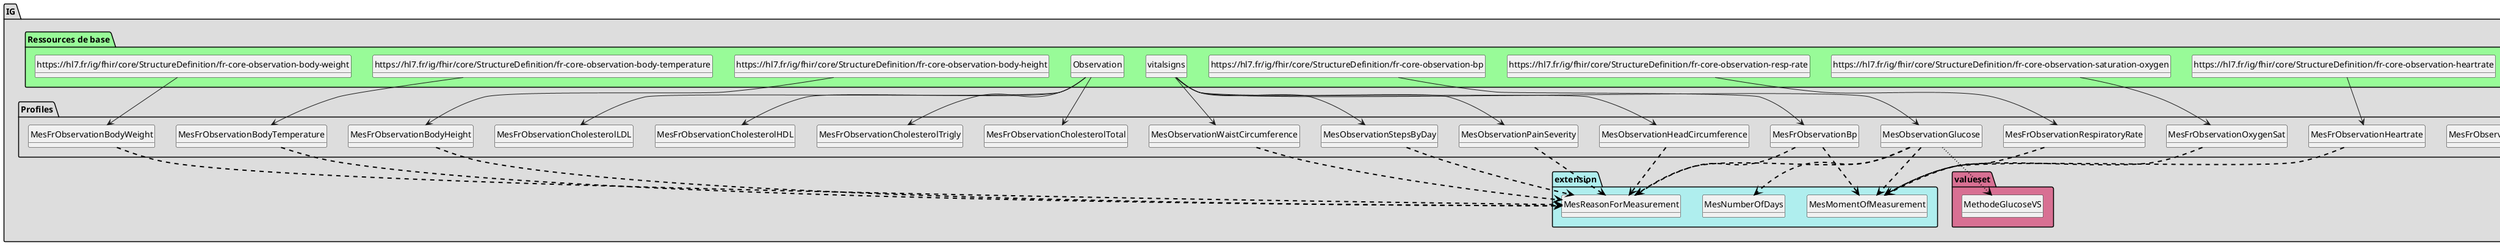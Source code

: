 @startuml
set namespaceSeparator ?
hide circle
hide class fields

package IG #DDDDDD{

     package Profiles #DDDDDD{

        class MesBundleFluxAlimentationCholesterol{

             Bundle.type => [None..None]
             Bundle.entry => [5..None]
             Bundle.entry:mes-observation-ldl => [1..1]
             Bundle.entry:mes-observation-ldl.resource => [None..None]
             Bundle.entry:mes-observation-ldl.request => [1..None]
             Bundle.entry:mes-observation-ldl.request.method => [None..None]
             Bundle.entry:mes-observation-ldl.request.url => [None..None]
             Bundle.entry:mes-observation-hdl => [1..1]
             Bundle.entry:mes-observation-hdl.resource => [None..None]
             Bundle.entry:mes-observation-hdl.request => [1..None]
             Bundle.entry:mes-observation-hdl.request.method => [None..None]
             Bundle.entry:mes-observation-hdl.request.url => [None..None]
             Bundle.entry:mes-observation-trigly => [1..1]
             Bundle.entry:mes-observation-trigly.resource => [None..None]
             Bundle.entry:mes-observation-trigly.request => [1..None]
             Bundle.entry:mes-observation-trigly.request.method => [None..None]
             Bundle.entry:mes-observation-trigly.request.url => [None..None]
             Bundle.entry:mes-observation-total => [1..1]
             Bundle.entry:mes-observation-total.resource => [None..None]
             Bundle.entry:mes-observation-total.request => [1..None]
             Bundle.entry:mes-observation-total.request.method => [None..None]
             Bundle.entry:mes-observation-total.request.url => [None..None]
             Bundle.entry:mes-diagnostic-report => [1..1]
             Bundle.entry:mes-diagnostic-report.resource => [None..None]
             Bundle.entry:mes-diagnostic-report.request => [1..None]
             Bundle.entry:mes-diagnostic-report.request.method => [None..None]
             Bundle.entry:mes-diagnostic-report.request.url => [None..None]
        } 

        class MesBundleFluxAlimentation{

             Bundle.type => [None..None]
             Bundle.entry => [1..None]
             Bundle.entry:mes-observation => [1..1]
             Bundle.entry:mes-observation.resource => [None..None]
             Bundle.entry:mes-observation.request => [1..None]
             Bundle.entry:mes-observation.request.method => [None..None]
             Bundle.entry:mes-observation.request.url => [None..None]
             Bundle.entry:mes-device => [0..1]
             Bundle.entry:mes-device.resource => [None..None]
             Bundle.entry:mes-device.request => [1..None]
             Bundle.entry:mes-device.request.method => [None..None]
             Bundle.entry:mes-device.request.url => [None..None]
        } 

        class MesCholesterolDiagnosticReport{

             DiagnosticReport.code => [None..None]
             DiagnosticReport.result => [4..None]
             DiagnosticReport.result:ldl-cholesterol => [1..1]
             DiagnosticReport.result:hdl-cholesterol => [1..1]
             DiagnosticReport.result:total-cholesterol => [1..1]
             DiagnosticReport.result:trigly-cholesterol => [1..1]
        } 

        class MesFrObservationBmi{

             Observation.meta.source => [None..None]
             Observation.dataAbsentReason.coding.system => [1..None]
             Observation.dataAbsentReason.coding.code => [1..None]
             Observation.interpretation => [None..None]
             Observation.device => [None..None]
             Observation.referenceRange.appliesTo => [None..None]
             Observation.referenceRange.appliesTo.coding.system => [1..None]
             Observation.referenceRange.appliesTo.coding.code => [1..None]
        } 

        class MesFrObservationBodyTemperature{

             Observation.meta.source => [None..None]
             Observation.extension:levelOfExertion => <&plus>[None..None]
             Observation.extension:MesReasonForMeasurement => <&plus>[0..1]
             Observation.value[x] => [None..None]
             Observation.value[x]:valueQuantity => [None..None]
             Observation.dataAbsentReason.coding.system => [1..None]
             Observation.dataAbsentReason.coding.code => [1..None]
             Observation.interpretation => [None..None]
             Observation.bodySite => [None..None]
             Observation.bodySite.coding.system => [1..None]
             Observation.bodySite.coding.code => [1..None]
             Observation.method => [None..None]
             Observation.device => [None..None]
        } 

        class MesFrObservationBodyWeight{

             Observation.meta.source => [None..None]
             Observation.extension:MesReasonForMeasurement => <&plus>[0..1]
             Observation.value[x] => [None..None]
             Observation.value[x]:valueQuantity => [None..None]
             Observation.value[x]:valueQuantity.code => [None..None]
             Observation.dataAbsentReason.coding.system => [1..None]
             Observation.dataAbsentReason.coding.code => [1..None]
             Observation.interpretation => [None..None]
             Observation.method => [None..None]
             Observation.device => [None..None]
        } 

        class MesFrObservationBodyHeight{

             Observation.meta.source => [None..None]
             Observation.extension:bodyposition => <&plus>[None..None]
             Observation.extension:MesReasonForMeasurement => <&plus>[0..1]
             Observation.value[x] => [None..None]
             Observation.value[x]:valueQuantity => [None..None]
             Observation.dataAbsentReason.coding.system => [1..None]
             Observation.dataAbsentReason.coding.code => [1..None]
             Observation.interpretation => [None..None]
             Observation.method => [None..None]
             Observation.device => [None..None]
        } 

        class MesFrObservationBp{

             Observation.meta.source => [None..None]
             Observation.extension:MesReasonForMeasurement => <&plus>[0..1]
             Observation.extension:MesMomentOfMeasurement => <&plus>[0..1]
             Observation.category:VSCat => [None..None]
             Observation.category:VSCat.coding.display => [None..None]
             Observation.subject => [None..None]
             Observation.effective[x] => [None..None]
             Observation.interpretation => [None..None]
             Observation.bodySite => [None..None]
             Observation.bodySite.coding.system => [1..None]
             Observation.bodySite.coding.code => [1..None]
             Observation.method => [None..None]
             Observation.device => [None..None]
             Observation.referenceRange.appliesTo => [None..None]
             Observation.referenceRange.appliesTo.coding.system => [1..None]
             Observation.referenceRange.appliesTo.coding.code => [1..None]
        } 

        class MesFrObservationHeartrate{

             Observation.meta.source => [None..None]
             Observation.extension:levelOfExertion => <&plus>[None..None]
             Observation.extension:bodyPosition => <&plus>[None..None]
             Observation.extension:MesMomentOfMeasurement => <&plus>[0..1]
             Observation.dataAbsentReason.coding.system => [1..None]
             Observation.dataAbsentReason.coding.code => [1..None]
             Observation.interpretation => [None..None]
             Observation.method => [None..None]
             Observation.device => [None..None]
             Observation.referenceRange.appliesTo => [None..None]
             Observation.referenceRange.appliesTo.coding.system => [1..None]
             Observation.referenceRange.appliesTo.coding.code => [1..None]
        } 

        class MesFrObservationOxygenSat{

             Observation.meta.source => [None..None]
             Observation.extension:MesMomentOfMeasurement => <&plus>[0..1]
             Observation.category:VSCat => [None..None]
             Observation.category:VSCat.coding.display => [None..None]
             Observation.method => [None..None]
             Observation.method.coding.system => [1..None]
             Observation.method.coding.code => [1..None]
             Observation.device => [None..None]
        } 

        class MesFrObservationRespiratoryRate{

             Observation => [None..None]
             Observation.meta.source => [None..None]
             Observation.extension:MesMomentOfMeasurement => <&plus>[0..1]
             Observation.category:VSCat => [None..None]
             Observation.category:VSCat.coding.display => [None..None]
             Observation.device => [None..None]
        } 

        class MesFrObservationCholesterolHDL{

             Observation.code => [None..None]
             Observation.value[x] => [None..None]
             Observation.value[x].value => [1..None]
             Observation.value[x].unit => [1..None]
             Observation.value[x].system => [None..None]
             Observation.value[x].code => [1..None]
             Observation.dataAbsentReason.coding.system => [1..None]
             Observation.dataAbsentReason.coding.code => [1..None]
             Observation.referenceRange => [1..1]
             Observation.referenceRange.low => [1..None]
             Observation.referenceRange.high => [None..0]
             Observation.referenceRange.type => [None..0]
             Observation.referenceRange.appliesTo => [None..0]
             Observation.referenceRange.age => [None..0]
             Observation.hasMember => [None..0]
             Observation.derivedFrom => [None..0]
        } 

        class MesFrObservationCholesterolLDL{

             Observation.code => [None..None]
             Observation.value[x] => [None..None]
             Observation.value[x].value => [1..None]
             Observation.value[x].unit => [1..None]
             Observation.value[x].system => [None..None]
             Observation.value[x].code => [1..None]
             Observation.dataAbsentReason.coding.system => [1..None]
             Observation.dataAbsentReason.coding.code => [1..None]
             Observation.referenceRange => [1..1]
             Observation.referenceRange.low => [None..0]
             Observation.referenceRange.high => [1..None]
             Observation.referenceRange.type => [None..0]
             Observation.referenceRange.appliesTo => [None..0]
             Observation.referenceRange.age => [None..0]
             Observation.hasMember => [None..0]
             Observation.derivedFrom => [None..0]
        } 

        class MesFrObservationCholesterolTotal{

             Observation.code => [None..None]
             Observation.value[x] => [None..None]
             Observation.value[x].value => [1..None]
             Observation.value[x].unit => [1..None]
             Observation.value[x].system => [None..None]
             Observation.value[x].code => [1..None]
             Observation.dataAbsentReason.coding.system => [1..None]
             Observation.dataAbsentReason.coding.code => [1..None]
             Observation.referenceRange => [1..1]
             Observation.referenceRange.high => [1..None]
             Observation.referenceRange.type => [None..0]
             Observation.referenceRange.appliesTo => [None..0]
             Observation.referenceRange.age => [None..0]
             Observation.hasMember => [None..0]
             Observation.derivedFrom => [None..0]
        } 

        class MesFrObservationCholesterolTrigly{

             Observation.code => [None..None]
             Observation.value[x] => [None..None]
             Observation.value[x].value => [1..None]
             Observation.value[x].unit => [1..None]
             Observation.value[x].system => [None..None]
             Observation.value[x].code => [1..None]
             Observation.dataAbsentReason.coding.system => [1..None]
             Observation.dataAbsentReason.coding.code => [1..None]
             Observation.referenceRange => [1..1]
             Observation.referenceRange.high => [1..None]
             Observation.referenceRange.type => [None..0]
             Observation.referenceRange.appliesTo => [None..0]
             Observation.referenceRange.age => [None..0]
             Observation.hasMember => [None..0]
             Observation.derivedFrom => [None..0]
        } 

        class MesObservationGlucose{

             Observation.meta.source => [None..None]
             Observation.extension:supportingInfo => <&plus>[0..1]
             Observation.extension:MesReasonForMeasurement => <&plus>[0..1]
             Observation.extension:MesMomentOfMeasurement => <&plus>[0..1]
             Observation.extension:MesMomentOfMeasurement.value[x] => <&plus>[None..None]
             Observation.extension:MesNumberOfDays => <&plus>[0..1]
             Observation.category:VSCat => [None..None]
             Observation.category:VSCat.coding.display => [None..None]
             Observation.code => [None..None]
             Observation.code.coding.system => [1..None]
             Observation.code.coding.code => [1..None]
             Observation.subject => [None..None]
             Observation.encounter => [None..None]
             Observation.effective[x] => [None..None]
             Observation.performer => [None..None]
             Observation.value[x] => [None..None]
             Observation.value[x].value => [None..None]
             Observation.value[x].system => [1..None]
             Observation.value[x].code => [1..None]
             Observation.dataAbsentReason.coding.system => [1..None]
             Observation.dataAbsentReason.coding.code => [1..None]
             Observation.method => [None..None]
             Observation.device => [None..None]
             Observation.referenceRange.appliesTo => [None..None]
             Observation.referenceRange.appliesTo.coding.system => [1..None]
             Observation.referenceRange.appliesTo.coding.code => [1..None]
        } 

        class MesObservationHeadCircumference{

             Observation.meta.source => [None..None]
             Observation.extension:supportingInfo => <&plus>[0..1]
             Observation.extension:MesReasonForMeasurement => <&plus>[0..1]
             Observation.code.coding => [1..None]
             Observation.code.coding:headCircumCode => [1..1]
             Observation.subject => [None..None]
             Observation.encounter => [None..None]
             Observation.performer => [None..None]
             Observation.value[x] => [None..None]
             Observation.value[x].value => [1..None]
             Observation.value[x].unit => [None..None]
             Observation.value[x].system => [None..None]
             Observation.value[x].code => [1..None]
             Observation.device => [None..None]
        } 

        class MesObservationPainSeverity{

             Observation.meta.source => [None..None]
             Observation.extension:supportingInfo => <&plus>[0..1]
             Observation.extension:MesReasonForMeasurement => <&plus>[0..1]
             Observation.category:VSCat => [None..None]
             Observation.category:VSCat.coding.display => [None..None]
             Observation.code.coding => [1..None]
             Observation.code.coding:painServerCode => [1..1]
             Observation.effective[x] => [None..None]
             Observation.value[x] => [None..None]
             Observation.value[x].unit => [1..None]
             Observation.value[x].system => [None..None]
             Observation.value[x].code => [1..None]
             Observation.dataAbsentReason.coding.system => [1..None]
             Observation.dataAbsentReason.coding.code => [1..None]
             Observation.bodySite => [None..None]
             Observation.method => [None..None]
             Observation.device => [None..None]
        } 

        class MesObservationStepsByDay{

             Observation.meta.source => [None..None]
             Observation.extension:supportingInfo => <&plus>[0..1]
             Observation.extension:MesReasonForMeasurement => <&plus>[0..1]
             Observation.code.coding => [1..None]
             Observation.code.coding:stepsBDCode => [1..1]
             Observation.subject => [None..None]
             Observation.encounter => [None..None]
             Observation.performer => [None..None]
             Observation.value[x] => [None..None]
             Observation.value[x].unit => [1..None]
             Observation.value[x].system => [1..None]
             Observation.value[x].code => [1..None]
             Observation.dataAbsentReason.coding.system => [1..None]
             Observation.dataAbsentReason.coding.code => [1..None]
             Observation.method => [None..None]
             Observation.device => [None..None]
        } 

        class MesObservationWaistCircumference{

             Observation.meta.source => [None..None]
             Observation.extension:supportingInfo => <&plus>[0..1]
             Observation.extension:MesReasonForMeasurement => <&plus>[0..1]
             Observation.code.coding => [1..None]
             Observation.code.coding:waistCircumCode => [1..1]
             Observation.subject => [None..None]
             Observation.encounter => [None..None]
             Observation.performer => [None..None]
             Observation.value[x] => [None..None]
             Observation.value[x].system => [1..None]
             Observation.value[x].code => [1..None]
             Observation.dataAbsentReason.coding.system => [1..None]
             Observation.dataAbsentReason.coding.code => [1..None]
             Observation.device => [None..None]
         }

     }
     package extension #paleturquoise {

     MesFrObservationBodyTemperature -[#black,dashed,thickness=2]-> MesReasonForMeasurement
     MesFrObservationBodyWeight -[#black,dashed,thickness=2]-> MesReasonForMeasurement
     MesFrObservationBodyHeight -[#black,dashed,thickness=2]-> MesReasonForMeasurement
     MesFrObservationBp -[#black,dashed,thickness=2]-> MesReasonForMeasurement
     MesFrObservationBp -[#black,dashed,thickness=2]-> MesMomentOfMeasurement
     MesFrObservationHeartrate -[#black,dashed,thickness=2]-> MesMomentOfMeasurement
     MesFrObservationOxygenSat -[#black,dashed,thickness=2]-> MesMomentOfMeasurement
     MesFrObservationRespiratoryRate -[#black,dashed,thickness=2]-> MesMomentOfMeasurement
     MesObservationGlucose -[#black,dashed,thickness=2]-> MesReasonForMeasurement
     MesObservationGlucose -[#black,dashed,thickness=2]-> MesMomentOfMeasurement
     MesObservationGlucose -[#black,dashed,thickness=2]-> MesNumberOfDays
     MesObservationHeadCircumference -[#black,dashed,thickness=2]-> MesReasonForMeasurement
     MesObservationPainSeverity -[#black,dashed,thickness=2]-> MesReasonForMeasurement
     MesObservationStepsByDay -[#black,dashed,thickness=2]-> MesReasonForMeasurement
     MesObservationWaistCircumference -[#black,dashed,thickness=2]-> MesReasonForMeasurement

        class MesMomentOfMeasurement{

          Extension.extension => [None..0]
          Extension.url => [None..None]
          Extension.value[x] => [None..None]
          Extension.value[x].coding => [None..1]
          Extension.value[x].coding.system => [1..None]
          Extension.value[x].coding.code => [1..None]
        } 
        class MesNumberOfDays{

          Extension.extension => [None..0]
          Extension.url => [None..None]
          Extension.value[x] => [None..None]
        } 
        class MesReasonForMeasurement{

          Extension.extension => [None..0]
          Extension.url => [None..None]
          Extension.value[x] => [None..None]
         }
     }
     package valueset #PaleVioletRed{

        class MethodeGlucoseVS  

     MesObservationGlucose -[#black,dotted,thickness=2]-> MethodeGlucoseVS
       }

package "Ressources de base" #palegreen {

 class "Bundle" as  class94c51f19c37f96ed231f5a0ae512b2a8 

    class94c51f19c37f96ed231f5a0ae512b2a8 --> MesBundleFluxAlimentationCholesterol

 class "Bundle" as  class94c51f19c37f96ed231f5a0ae512b2a8 

    class94c51f19c37f96ed231f5a0ae512b2a8 --> MesBundleFluxAlimentation

 class "DiagnosticReport" as  class4a13057f4409624a283d7471c591d19e 

    class4a13057f4409624a283d7471c591d19e --> MesCholesterolDiagnosticReport

 class "https://hl7.fr/ig/fhir/core/StructureDefinition/fr-core-observation-bmi" as  class4b43d46c025adbdf652998cf707e8583 

    class4b43d46c025adbdf652998cf707e8583 --> MesFrObservationBmi

 class "https://hl7.fr/ig/fhir/core/StructureDefinition/fr-core-observation-body-temperature" as  classa4e4b887f7805f0cdd7edd1ed3ba7199 

    classa4e4b887f7805f0cdd7edd1ed3ba7199 --> MesFrObservationBodyTemperature

 class "https://hl7.fr/ig/fhir/core/StructureDefinition/fr-core-observation-body-weight" as  classc8b21e89ab62ff3d9818309cab0e5443 

    classc8b21e89ab62ff3d9818309cab0e5443 --> MesFrObservationBodyWeight

 class "https://hl7.fr/ig/fhir/core/StructureDefinition/fr-core-observation-body-height" as  classa7b24c74714e989353d398afa73cd810 

    classa7b24c74714e989353d398afa73cd810 --> MesFrObservationBodyHeight

 class "https://hl7.fr/ig/fhir/core/StructureDefinition/fr-core-observation-bp" as  class7f705e400ab6436896a90b8831dba724 

    class7f705e400ab6436896a90b8831dba724 --> MesFrObservationBp

 class "https://hl7.fr/ig/fhir/core/StructureDefinition/fr-core-observation-heartrate" as  class1cf8cb6cc515af65eaab4e2d7c742fc6 

    class1cf8cb6cc515af65eaab4e2d7c742fc6 --> MesFrObservationHeartrate

 class "https://hl7.fr/ig/fhir/core/StructureDefinition/fr-core-observation-saturation-oxygen" as  class8b0f2e03065f2c5c35b34bc933c17639 

    class8b0f2e03065f2c5c35b34bc933c17639 --> MesFrObservationOxygenSat

 class "https://hl7.fr/ig/fhir/core/StructureDefinition/fr-core-observation-resp-rate" as  class1007bbff74f35a51250cefd06f5f20d7 

    class1007bbff74f35a51250cefd06f5f20d7 --> MesFrObservationRespiratoryRate

 class "Observation" as  classc680d437163cc6bab4f9bdb35c3073d0 

    classc680d437163cc6bab4f9bdb35c3073d0 --> MesFrObservationCholesterolHDL

 class "Observation" as  classc680d437163cc6bab4f9bdb35c3073d0 

    classc680d437163cc6bab4f9bdb35c3073d0 --> MesFrObservationCholesterolLDL

 class "Observation" as  classc680d437163cc6bab4f9bdb35c3073d0 

    classc680d437163cc6bab4f9bdb35c3073d0 --> MesFrObservationCholesterolTotal

 class "Observation" as  classc680d437163cc6bab4f9bdb35c3073d0 

    classc680d437163cc6bab4f9bdb35c3073d0 --> MesFrObservationCholesterolTrigly

 class "vitalsigns" as  classbc3e6f566d4b627eb1169a15f6c63afa 

    classbc3e6f566d4b627eb1169a15f6c63afa --> MesObservationGlucose

 class "vitalsigns" as  classbc3e6f566d4b627eb1169a15f6c63afa 

    classbc3e6f566d4b627eb1169a15f6c63afa --> MesObservationHeadCircumference

 class "vitalsigns" as  classbc3e6f566d4b627eb1169a15f6c63afa 

    classbc3e6f566d4b627eb1169a15f6c63afa --> MesObservationPainSeverity

 class "vitalsigns" as  classbc3e6f566d4b627eb1169a15f6c63afa 

    classbc3e6f566d4b627eb1169a15f6c63afa --> MesObservationStepsByDay

 class "vitalsigns" as  classbc3e6f566d4b627eb1169a15f6c63afa 

    classbc3e6f566d4b627eb1169a15f6c63afa --> MesObservationWaistCircumference
}
@enduml